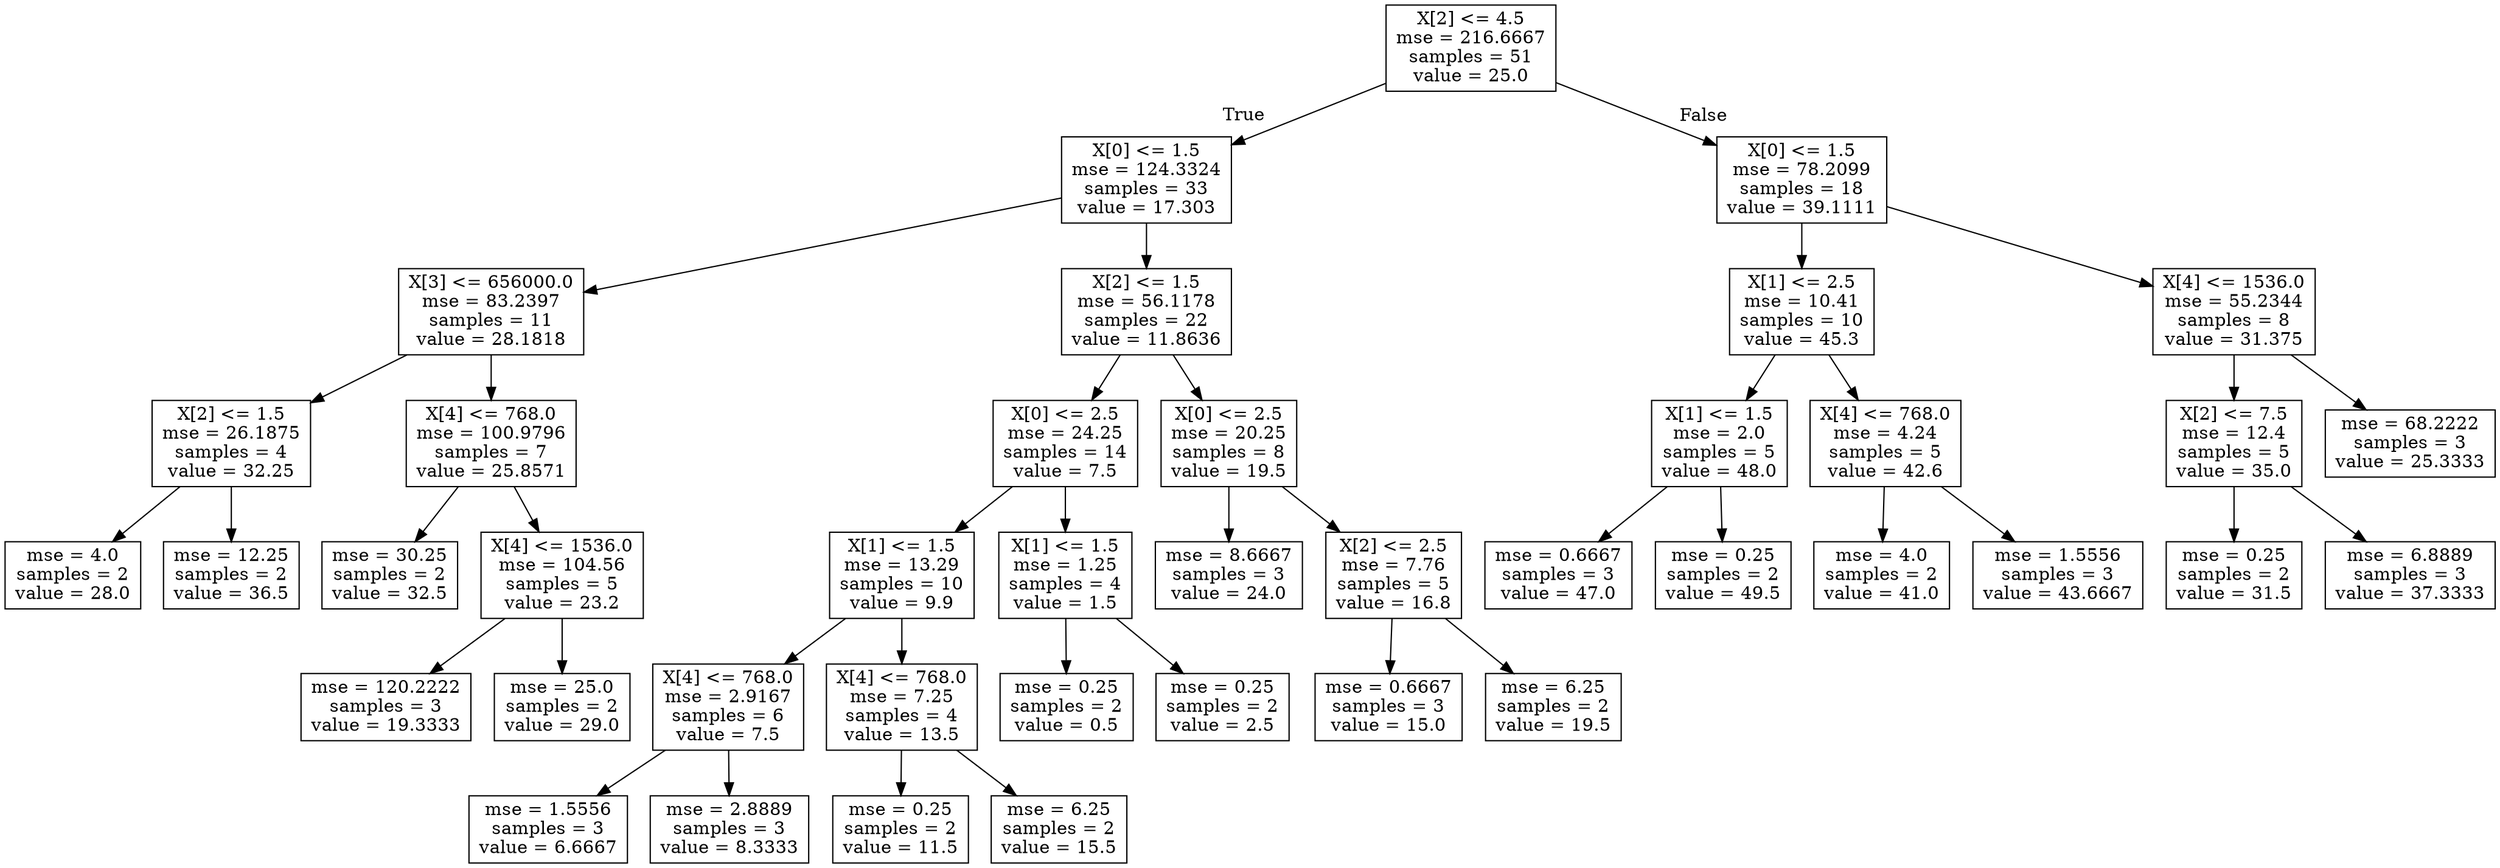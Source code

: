 digraph Tree {
node [shape=box] ;
0 [label="X[2] <= 4.5\nmse = 216.6667\nsamples = 51\nvalue = 25.0"] ;
1 [label="X[0] <= 1.5\nmse = 124.3324\nsamples = 33\nvalue = 17.303"] ;
0 -> 1 [labeldistance=2.5, labelangle=45, headlabel="True"] ;
2 [label="X[3] <= 656000.0\nmse = 83.2397\nsamples = 11\nvalue = 28.1818"] ;
1 -> 2 ;
3 [label="X[2] <= 1.5\nmse = 26.1875\nsamples = 4\nvalue = 32.25"] ;
2 -> 3 ;
4 [label="mse = 4.0\nsamples = 2\nvalue = 28.0"] ;
3 -> 4 ;
5 [label="mse = 12.25\nsamples = 2\nvalue = 36.5"] ;
3 -> 5 ;
6 [label="X[4] <= 768.0\nmse = 100.9796\nsamples = 7\nvalue = 25.8571"] ;
2 -> 6 ;
7 [label="mse = 30.25\nsamples = 2\nvalue = 32.5"] ;
6 -> 7 ;
8 [label="X[4] <= 1536.0\nmse = 104.56\nsamples = 5\nvalue = 23.2"] ;
6 -> 8 ;
9 [label="mse = 120.2222\nsamples = 3\nvalue = 19.3333"] ;
8 -> 9 ;
10 [label="mse = 25.0\nsamples = 2\nvalue = 29.0"] ;
8 -> 10 ;
11 [label="X[2] <= 1.5\nmse = 56.1178\nsamples = 22\nvalue = 11.8636"] ;
1 -> 11 ;
12 [label="X[0] <= 2.5\nmse = 24.25\nsamples = 14\nvalue = 7.5"] ;
11 -> 12 ;
13 [label="X[1] <= 1.5\nmse = 13.29\nsamples = 10\nvalue = 9.9"] ;
12 -> 13 ;
14 [label="X[4] <= 768.0\nmse = 2.9167\nsamples = 6\nvalue = 7.5"] ;
13 -> 14 ;
15 [label="mse = 1.5556\nsamples = 3\nvalue = 6.6667"] ;
14 -> 15 ;
16 [label="mse = 2.8889\nsamples = 3\nvalue = 8.3333"] ;
14 -> 16 ;
17 [label="X[4] <= 768.0\nmse = 7.25\nsamples = 4\nvalue = 13.5"] ;
13 -> 17 ;
18 [label="mse = 0.25\nsamples = 2\nvalue = 11.5"] ;
17 -> 18 ;
19 [label="mse = 6.25\nsamples = 2\nvalue = 15.5"] ;
17 -> 19 ;
20 [label="X[1] <= 1.5\nmse = 1.25\nsamples = 4\nvalue = 1.5"] ;
12 -> 20 ;
21 [label="mse = 0.25\nsamples = 2\nvalue = 0.5"] ;
20 -> 21 ;
22 [label="mse = 0.25\nsamples = 2\nvalue = 2.5"] ;
20 -> 22 ;
23 [label="X[0] <= 2.5\nmse = 20.25\nsamples = 8\nvalue = 19.5"] ;
11 -> 23 ;
24 [label="mse = 8.6667\nsamples = 3\nvalue = 24.0"] ;
23 -> 24 ;
25 [label="X[2] <= 2.5\nmse = 7.76\nsamples = 5\nvalue = 16.8"] ;
23 -> 25 ;
26 [label="mse = 0.6667\nsamples = 3\nvalue = 15.0"] ;
25 -> 26 ;
27 [label="mse = 6.25\nsamples = 2\nvalue = 19.5"] ;
25 -> 27 ;
28 [label="X[0] <= 1.5\nmse = 78.2099\nsamples = 18\nvalue = 39.1111"] ;
0 -> 28 [labeldistance=2.5, labelangle=-45, headlabel="False"] ;
29 [label="X[1] <= 2.5\nmse = 10.41\nsamples = 10\nvalue = 45.3"] ;
28 -> 29 ;
30 [label="X[1] <= 1.5\nmse = 2.0\nsamples = 5\nvalue = 48.0"] ;
29 -> 30 ;
31 [label="mse = 0.6667\nsamples = 3\nvalue = 47.0"] ;
30 -> 31 ;
32 [label="mse = 0.25\nsamples = 2\nvalue = 49.5"] ;
30 -> 32 ;
33 [label="X[4] <= 768.0\nmse = 4.24\nsamples = 5\nvalue = 42.6"] ;
29 -> 33 ;
34 [label="mse = 4.0\nsamples = 2\nvalue = 41.0"] ;
33 -> 34 ;
35 [label="mse = 1.5556\nsamples = 3\nvalue = 43.6667"] ;
33 -> 35 ;
36 [label="X[4] <= 1536.0\nmse = 55.2344\nsamples = 8\nvalue = 31.375"] ;
28 -> 36 ;
37 [label="X[2] <= 7.5\nmse = 12.4\nsamples = 5\nvalue = 35.0"] ;
36 -> 37 ;
38 [label="mse = 0.25\nsamples = 2\nvalue = 31.5"] ;
37 -> 38 ;
39 [label="mse = 6.8889\nsamples = 3\nvalue = 37.3333"] ;
37 -> 39 ;
40 [label="mse = 68.2222\nsamples = 3\nvalue = 25.3333"] ;
36 -> 40 ;
}